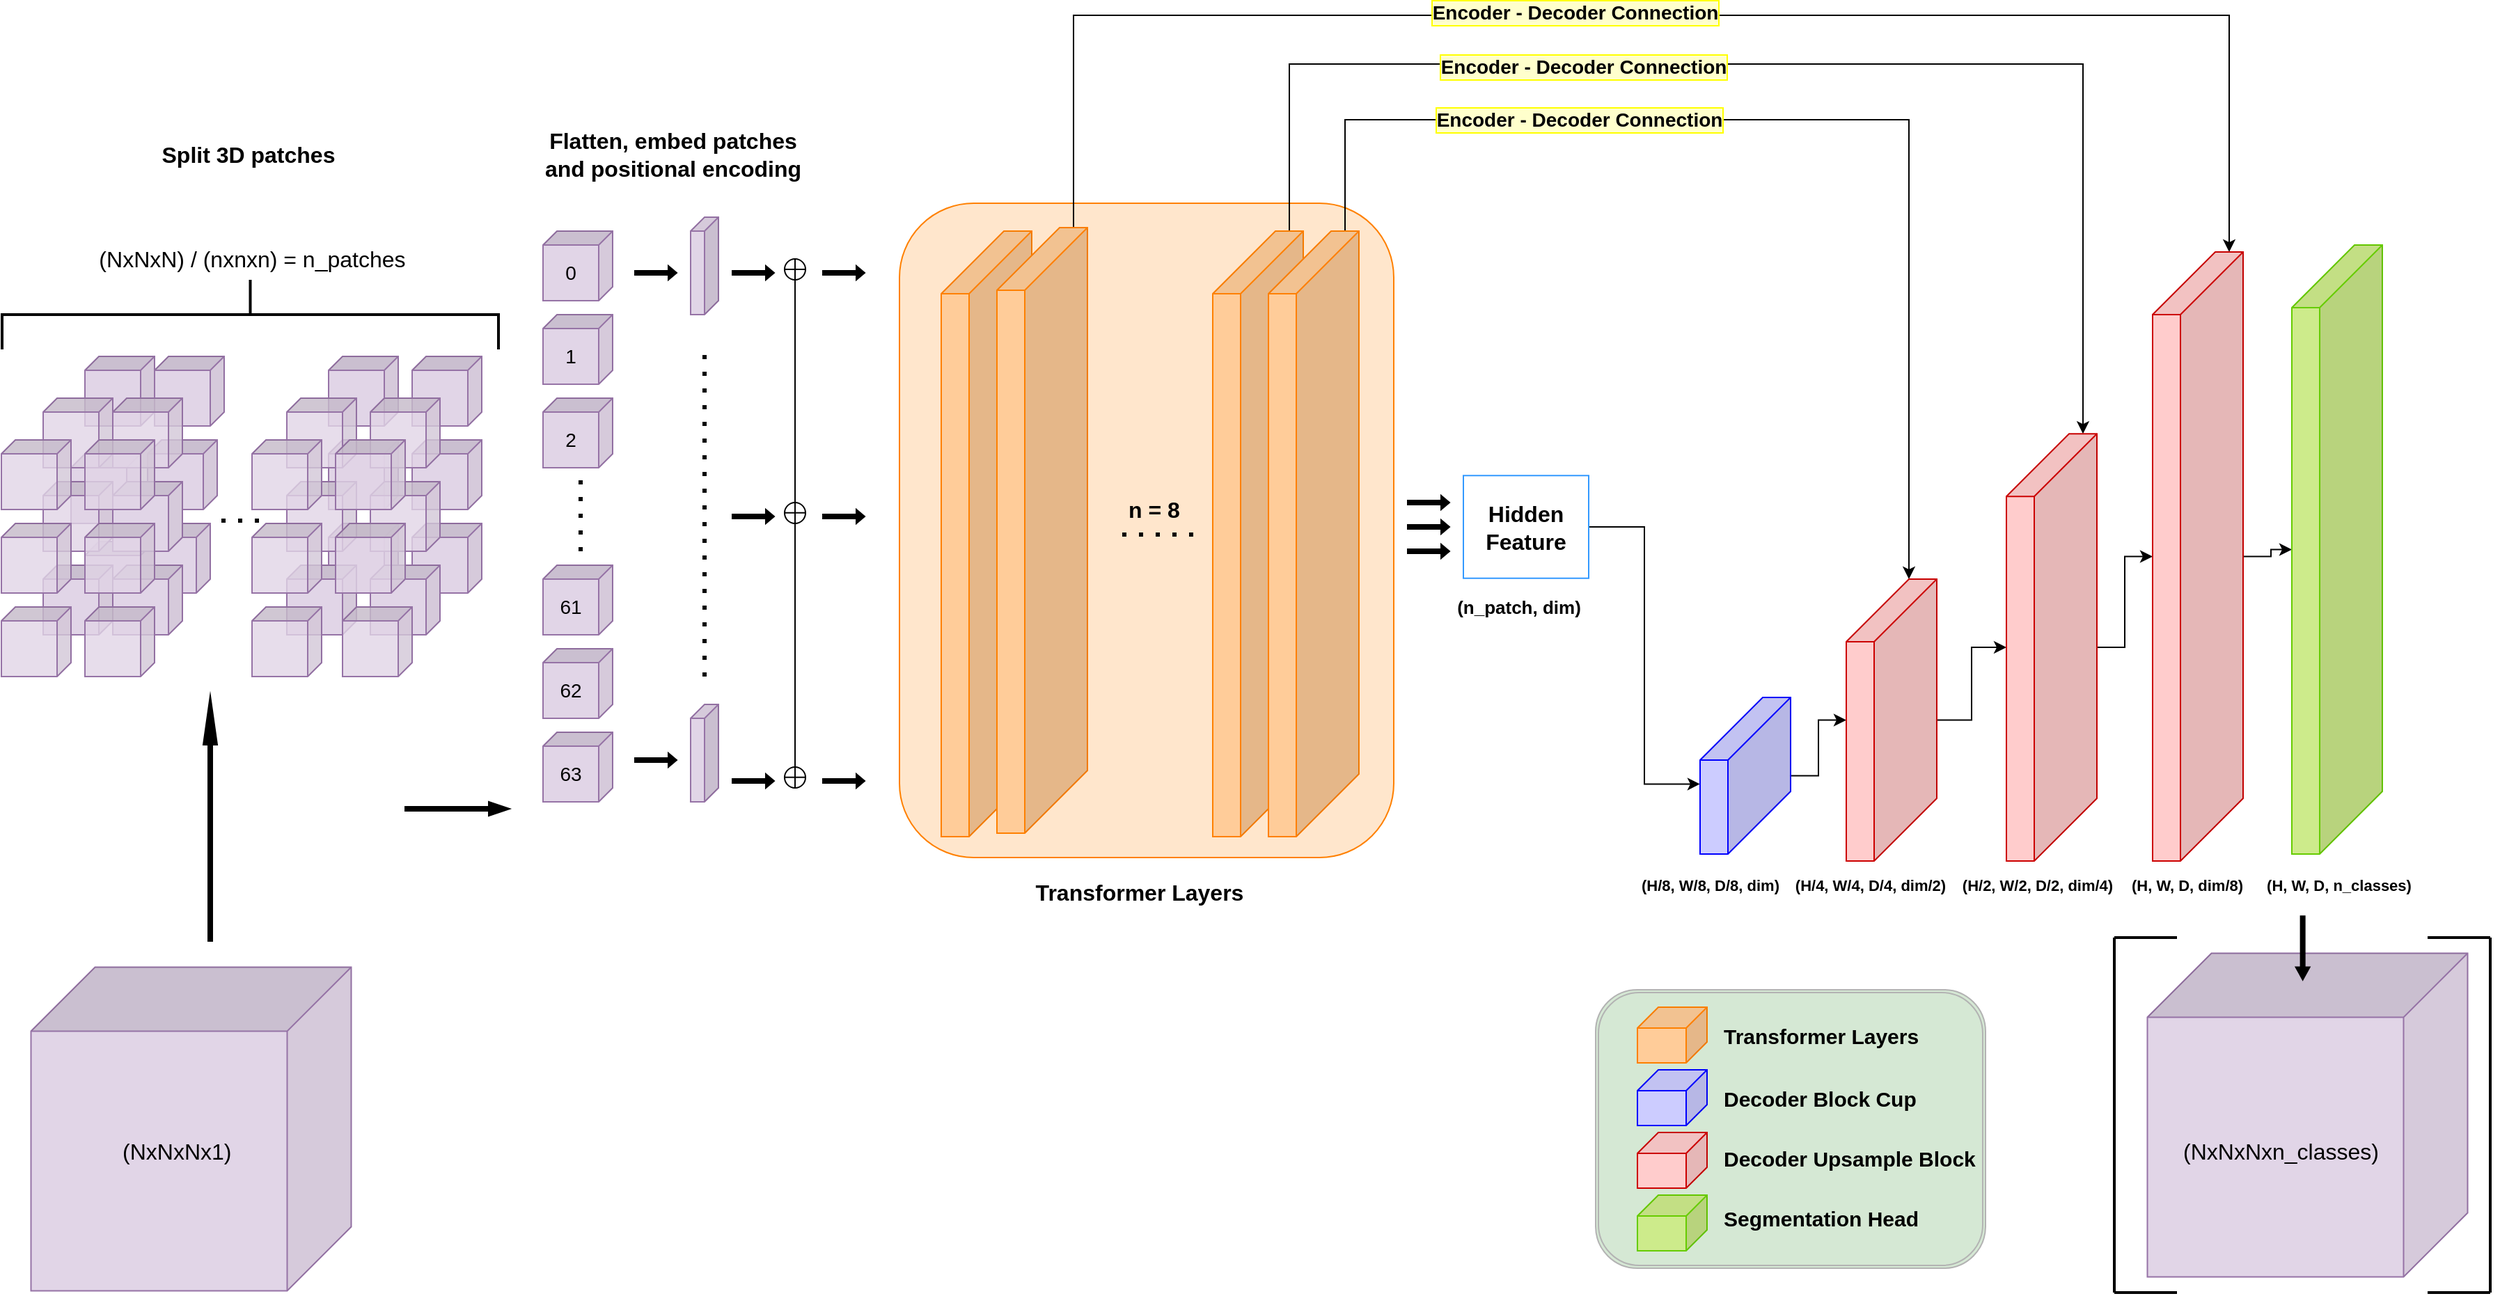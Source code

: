 <mxfile version="15.3.1" type="device"><diagram id="G6QjcJnaenLRn3aOP9ZG" name="Page-1"><mxGraphModel dx="868" dy="481" grid="1" gridSize="5" guides="1" tooltips="1" connect="1" arrows="1" fold="1" page="1" pageScale="1" pageWidth="1850" pageHeight="1000" math="0" shadow="0"><root><mxCell id="0"/><mxCell id="1" parent="0"/><mxCell id="ZCa8Il0Ti0NplJ5Oey7k-116" value="" style="shape=ext;double=1;rounded=1;whiteSpace=wrap;html=1;shadow=0;labelBackgroundColor=#FFFFCC;fontColor=#000000;strokeColor=#B3B3B3;fillColor=#D5E8D4;gradientColor=none;" parent="1" vertex="1"><mxGeometry x="1175" y="767" width="280" height="200" as="geometry"/></mxCell><mxCell id="ZCa8Il0Ti0NplJ5Oey7k-31" value="" style="rounded=1;whiteSpace=wrap;html=1;strokeColor=#FF8000;fillColor=#FFE6CC;" parent="1" vertex="1"><mxGeometry x="675" y="202" width="355" height="470" as="geometry"/></mxCell><mxCell id="ZCa8Il0Ti0NplJ5Oey7k-15" value="" style="ellipse;whiteSpace=wrap;html=1;aspect=fixed;" parent="1" vertex="1"><mxGeometry x="592.5" y="607" width="15" height="15" as="geometry"/></mxCell><mxCell id="ZCa8Il0Ti0NplJ5Oey7k-12" value="" style="ellipse;whiteSpace=wrap;html=1;aspect=fixed;" parent="1" vertex="1"><mxGeometry x="592.5" y="417" width="15" height="15" as="geometry"/></mxCell><mxCell id="wnqUvViUSIO7dj2FTCoh-25" value="" style="shape=cube;whiteSpace=wrap;html=1;boundedLbl=1;backgroundOutline=1;darkOpacity=0.05;darkOpacity2=0.1;size=10;rotation=90;fillColor=#e1d5e7;strokeColor=#9673a6;" parent="1" vertex="1"><mxGeometry x="130" y="432" width="50" height="50" as="geometry"/></mxCell><mxCell id="wnqUvViUSIO7dj2FTCoh-24" value="" style="shape=cube;whiteSpace=wrap;html=1;boundedLbl=1;backgroundOutline=1;darkOpacity=0.05;darkOpacity2=0.1;size=10;rotation=90;fillColor=#e1d5e7;strokeColor=#9673a6;" parent="1" vertex="1"><mxGeometry x="80" y="382" width="50" height="50" as="geometry"/></mxCell><mxCell id="wnqUvViUSIO7dj2FTCoh-23" value="" style="shape=cube;whiteSpace=wrap;html=1;boundedLbl=1;backgroundOutline=1;darkOpacity=0.05;darkOpacity2=0.1;size=10;rotation=90;fillColor=#e1d5e7;strokeColor=#9673a6;" parent="1" vertex="1"><mxGeometry x="265" y="432" width="50" height="50" as="geometry"/></mxCell><mxCell id="wnqUvViUSIO7dj2FTCoh-2" value="" style="shape=cube;whiteSpace=wrap;html=1;boundedLbl=1;backgroundOutline=1;darkOpacity=0.05;darkOpacity2=0.1;size=10;direction=east;flipH=1;fillColor=#e1d5e7;strokeColor=#9673a6;" parent="1" vertex="1"><mxGeometry x="525" y="212" width="20" height="70" as="geometry"/></mxCell><mxCell id="wnqUvViUSIO7dj2FTCoh-8" value="" style="shape=cube;whiteSpace=wrap;html=1;boundedLbl=1;backgroundOutline=1;darkOpacity=0.05;darkOpacity2=0.1;size=10;rotation=90;fillColor=#e1d5e7;strokeColor=#9673a6;" parent="1" vertex="1"><mxGeometry x="90" y="312" width="50" height="50" as="geometry"/></mxCell><mxCell id="wnqUvViUSIO7dj2FTCoh-11" value="" style="shape=cube;whiteSpace=wrap;html=1;boundedLbl=1;backgroundOutline=1;darkOpacity=0.05;darkOpacity2=0.1;size=10;rotation=90;fillColor=#e1d5e7;strokeColor=#9673a6;" parent="1" vertex="1"><mxGeometry x="140" y="312" width="50" height="50" as="geometry"/></mxCell><mxCell id="wnqUvViUSIO7dj2FTCoh-12" value="" style="shape=cube;whiteSpace=wrap;html=1;boundedLbl=1;backgroundOutline=1;darkOpacity=0.05;darkOpacity2=0.1;size=10;rotation=90;fillColor=#e1d5e7;strokeColor=#9673a6;" parent="1" vertex="1"><mxGeometry x="265" y="312" width="50" height="50" as="geometry"/></mxCell><mxCell id="wnqUvViUSIO7dj2FTCoh-13" value="" style="shape=cube;whiteSpace=wrap;html=1;boundedLbl=1;backgroundOutline=1;darkOpacity=0.05;darkOpacity2=0.1;size=10;rotation=90;fillColor=#e1d5e7;strokeColor=#9673a6;" parent="1" vertex="1"><mxGeometry x="135" y="372" width="50" height="50" as="geometry"/></mxCell><mxCell id="wnqUvViUSIO7dj2FTCoh-14" value="" style="shape=cube;whiteSpace=wrap;html=1;boundedLbl=1;backgroundOutline=1;darkOpacity=0.05;darkOpacity2=0.1;size=10;rotation=90;fillColor=#e1d5e7;strokeColor=#9673a6;" parent="1" vertex="1"><mxGeometry x="90" y="445" width="50" height="50" as="geometry"/></mxCell><mxCell id="wnqUvViUSIO7dj2FTCoh-15" value="" style="shape=cube;whiteSpace=wrap;html=1;boundedLbl=1;backgroundOutline=1;darkOpacity=0.05;darkOpacity2=0.1;size=10;rotation=90;fillColor=#e1d5e7;strokeColor=#9673a6;" parent="1" vertex="1"><mxGeometry x="265" y="372" width="50" height="50" as="geometry"/></mxCell><mxCell id="wnqUvViUSIO7dj2FTCoh-16" value="" style="shape=cube;whiteSpace=wrap;html=1;boundedLbl=1;backgroundOutline=1;darkOpacity=0.05;darkOpacity2=0.1;size=10;rotation=90;fillColor=#e1d5e7;strokeColor=#9673a6;fillOpacity=80;" parent="1" vertex="1"><mxGeometry x="60" y="342" width="50" height="50" as="geometry"/></mxCell><mxCell id="wnqUvViUSIO7dj2FTCoh-17" value="" style="shape=cube;whiteSpace=wrap;html=1;boundedLbl=1;backgroundOutline=1;darkOpacity=0.05;darkOpacity2=0.1;size=10;rotation=90;fillColor=#e1d5e7;strokeColor=#9673a6;fillOpacity=80;" parent="1" vertex="1"><mxGeometry x="110" y="342" width="50" height="50" as="geometry"/></mxCell><mxCell id="wnqUvViUSIO7dj2FTCoh-18" value="" style="shape=cube;whiteSpace=wrap;html=1;boundedLbl=1;backgroundOutline=1;darkOpacity=0.05;darkOpacity2=0.1;size=10;rotation=90;fillColor=#e1d5e7;strokeColor=#9673a6;fillOpacity=80;" parent="1" vertex="1"><mxGeometry x="235" y="342" width="50" height="50" as="geometry"/></mxCell><mxCell id="wnqUvViUSIO7dj2FTCoh-19" value="" style="shape=cube;whiteSpace=wrap;html=1;boundedLbl=1;backgroundOutline=1;darkOpacity=0.05;darkOpacity2=0.1;size=10;rotation=90;fillColor=#e1d5e7;strokeColor=#9673a6;fillOpacity=80;" parent="1" vertex="1"><mxGeometry x="60" y="402" width="50" height="50" as="geometry"/></mxCell><mxCell id="wnqUvViUSIO7dj2FTCoh-20" value="" style="shape=cube;whiteSpace=wrap;html=1;boundedLbl=1;backgroundOutline=1;darkOpacity=0.05;darkOpacity2=0.1;size=10;rotation=90;fillColor=#e1d5e7;strokeColor=#9673a6;" parent="1" vertex="1"><mxGeometry x="110" y="402" width="50" height="50" as="geometry"/></mxCell><mxCell id="wnqUvViUSIO7dj2FTCoh-21" value="" style="shape=cube;whiteSpace=wrap;html=1;boundedLbl=1;backgroundOutline=1;darkOpacity=0.05;darkOpacity2=0.1;size=10;rotation=90;fillColor=#e1d5e7;strokeColor=#9673a6;fillOpacity=80;" parent="1" vertex="1"><mxGeometry x="235" y="402" width="50" height="50" as="geometry"/></mxCell><mxCell id="wnqUvViUSIO7dj2FTCoh-22" value="" style="shape=cube;whiteSpace=wrap;html=1;boundedLbl=1;backgroundOutline=1;darkOpacity=0.05;darkOpacity2=0.1;size=10;rotation=90;fillColor=#e1d5e7;strokeColor=#9673a6;fillOpacity=80;" parent="1" vertex="1"><mxGeometry x="30" y="372" width="50" height="50" as="geometry"/></mxCell><mxCell id="wnqUvViUSIO7dj2FTCoh-26" value="" style="shape=cube;whiteSpace=wrap;html=1;boundedLbl=1;backgroundOutline=1;darkOpacity=0.05;darkOpacity2=0.1;size=10;rotation=90;fillColor=#e1d5e7;strokeColor=#9673a6;" parent="1" vertex="1"><mxGeometry x="235" y="462" width="50" height="50" as="geometry"/></mxCell><mxCell id="wnqUvViUSIO7dj2FTCoh-27" value="" style="shape=cube;whiteSpace=wrap;html=1;boundedLbl=1;backgroundOutline=1;darkOpacity=0.05;darkOpacity2=0.1;size=10;rotation=90;fillColor=#e1d5e7;strokeColor=#9673a6;" parent="1" vertex="1"><mxGeometry x="110" y="462" width="50" height="50" as="geometry"/></mxCell><mxCell id="wnqUvViUSIO7dj2FTCoh-28" value="" style="shape=cube;whiteSpace=wrap;html=1;boundedLbl=1;backgroundOutline=1;darkOpacity=0.05;darkOpacity2=0.1;size=10;rotation=90;fillColor=#e1d5e7;strokeColor=#9673a6;" parent="1" vertex="1"><mxGeometry x="60" y="462" width="50" height="50" as="geometry"/></mxCell><mxCell id="wnqUvViUSIO7dj2FTCoh-29" value="" style="shape=cube;whiteSpace=wrap;html=1;boundedLbl=1;backgroundOutline=1;darkOpacity=0.05;darkOpacity2=0.1;size=10;rotation=90;fillColor=#e1d5e7;strokeColor=#9673a6;fillOpacity=80;" parent="1" vertex="1"><mxGeometry x="90" y="372" width="50" height="50" as="geometry"/></mxCell><mxCell id="wnqUvViUSIO7dj2FTCoh-30" value="" style="shape=cube;whiteSpace=wrap;html=1;boundedLbl=1;backgroundOutline=1;darkOpacity=0.05;darkOpacity2=0.1;size=10;rotation=90;fillColor=#e1d5e7;strokeColor=#9673a6;fillOpacity=80;" parent="1" vertex="1"><mxGeometry x="210" y="372" width="50" height="50" as="geometry"/></mxCell><mxCell id="wnqUvViUSIO7dj2FTCoh-31" value="" style="shape=cube;whiteSpace=wrap;html=1;boundedLbl=1;backgroundOutline=1;darkOpacity=0.05;darkOpacity2=0.1;size=10;rotation=90;fillColor=#e1d5e7;strokeColor=#9673a6;fillOpacity=80;" parent="1" vertex="1"><mxGeometry x="90" y="432" width="50" height="50" as="geometry"/></mxCell><mxCell id="wnqUvViUSIO7dj2FTCoh-32" value="" style="shape=cube;whiteSpace=wrap;html=1;boundedLbl=1;backgroundOutline=1;darkOpacity=0.05;darkOpacity2=0.1;size=10;rotation=90;fillColor=#e1d5e7;strokeColor=#9673a6;fillOpacity=80;" parent="1" vertex="1"><mxGeometry x="30" y="432" width="50" height="50" as="geometry"/></mxCell><mxCell id="wnqUvViUSIO7dj2FTCoh-33" value="" style="shape=cube;whiteSpace=wrap;html=1;boundedLbl=1;backgroundOutline=1;darkOpacity=0.05;darkOpacity2=0.1;size=10;rotation=90;fillColor=#e1d5e7;strokeColor=#9673a6;fillOpacity=80;" parent="1" vertex="1"><mxGeometry x="210" y="432" width="50" height="50" as="geometry"/></mxCell><mxCell id="wnqUvViUSIO7dj2FTCoh-34" value="" style="shape=cube;whiteSpace=wrap;html=1;boundedLbl=1;backgroundOutline=1;darkOpacity=0.05;darkOpacity2=0.1;size=10;rotation=90;fillColor=#e1d5e7;strokeColor=#9673a6;shadow=0;fillOpacity=80;" parent="1" vertex="1"><mxGeometry x="30" y="492" width="50" height="50" as="geometry"/></mxCell><mxCell id="wnqUvViUSIO7dj2FTCoh-35" value="" style="shape=cube;whiteSpace=wrap;html=1;boundedLbl=1;backgroundOutline=1;darkOpacity=0.05;darkOpacity2=0.1;size=10;rotation=90;fillColor=#e1d5e7;strokeColor=#9673a6;fillOpacity=80;" parent="1" vertex="1"><mxGeometry x="90" y="492" width="50" height="50" as="geometry"/></mxCell><mxCell id="wnqUvViUSIO7dj2FTCoh-36" value="" style="shape=cube;whiteSpace=wrap;html=1;boundedLbl=1;backgroundOutline=1;darkOpacity=0.05;darkOpacity2=0.1;size=10;rotation=90;fillColor=#e1d5e7;strokeColor=#9673a6;fillOpacity=80;" parent="1" vertex="1"><mxGeometry x="210" y="492" width="50" height="50" as="geometry"/></mxCell><mxCell id="wnqUvViUSIO7dj2FTCoh-41" value="" style="shape=singleArrow;whiteSpace=wrap;html=1;fillColor=#000000;" parent="1" vertex="1"><mxGeometry x="320" y="632" width="75" height="10" as="geometry"/></mxCell><mxCell id="wnqUvViUSIO7dj2FTCoh-42" value="" style="shape=cube;whiteSpace=wrap;html=1;boundedLbl=1;backgroundOutline=1;darkOpacity=0.05;darkOpacity2=0.1;size=10;rotation=90;fillColor=#e1d5e7;strokeColor=#9673a6;" parent="1" vertex="1"><mxGeometry x="419" y="222" width="50" height="50" as="geometry"/></mxCell><mxCell id="wnqUvViUSIO7dj2FTCoh-43" value="" style="shape=cube;whiteSpace=wrap;html=1;boundedLbl=1;backgroundOutline=1;darkOpacity=0.05;darkOpacity2=0.1;size=10;rotation=90;fillColor=#e1d5e7;strokeColor=#9673a6;" parent="1" vertex="1"><mxGeometry x="419" y="282" width="50" height="50" as="geometry"/></mxCell><mxCell id="wnqUvViUSIO7dj2FTCoh-44" value="" style="shape=cube;whiteSpace=wrap;html=1;boundedLbl=1;backgroundOutline=1;darkOpacity=0.05;darkOpacity2=0.1;size=10;rotation=90;fillColor=#e1d5e7;strokeColor=#9673a6;" parent="1" vertex="1"><mxGeometry x="419" y="342" width="50" height="50" as="geometry"/></mxCell><mxCell id="wnqUvViUSIO7dj2FTCoh-45" value="" style="shape=cube;whiteSpace=wrap;html=1;boundedLbl=1;backgroundOutline=1;darkOpacity=0.05;darkOpacity2=0.1;size=10;rotation=90;fillColor=#e1d5e7;strokeColor=#9673a6;" parent="1" vertex="1"><mxGeometry x="419" y="462" width="50" height="50" as="geometry"/></mxCell><mxCell id="wnqUvViUSIO7dj2FTCoh-46" value="" style="shape=cube;whiteSpace=wrap;html=1;boundedLbl=1;backgroundOutline=1;darkOpacity=0.05;darkOpacity2=0.1;size=10;rotation=90;fillColor=#e1d5e7;strokeColor=#9673a6;" parent="1" vertex="1"><mxGeometry x="419" y="522" width="50" height="50" as="geometry"/></mxCell><mxCell id="wnqUvViUSIO7dj2FTCoh-47" value="" style="shape=cube;whiteSpace=wrap;html=1;boundedLbl=1;backgroundOutline=1;darkOpacity=0.05;darkOpacity2=0.1;size=10;rotation=90;fillColor=#e1d5e7;strokeColor=#9673a6;" parent="1" vertex="1"><mxGeometry x="419" y="582" width="50" height="50" as="geometry"/></mxCell><mxCell id="wnqUvViUSIO7dj2FTCoh-48" value="" style="endArrow=none;dashed=1;html=1;dashPattern=1 3;strokeWidth=3;sketch=0;" parent="1" edge="1"><mxGeometry width="50" height="50" relative="1" as="geometry"><mxPoint x="446" y="452" as="sourcePoint"/><mxPoint x="446" y="396" as="targetPoint"/></mxGeometry></mxCell><mxCell id="wnqUvViUSIO7dj2FTCoh-49" value="0" style="text;html=1;strokeColor=none;fillColor=none;align=center;verticalAlign=middle;whiteSpace=wrap;rounded=0;strokeWidth=2;fontSize=14;" parent="1" vertex="1"><mxGeometry x="419" y="242" width="40" height="20" as="geometry"/></mxCell><mxCell id="wnqUvViUSIO7dj2FTCoh-50" value="1" style="text;html=1;strokeColor=none;fillColor=none;align=center;verticalAlign=middle;whiteSpace=wrap;rounded=0;strokeWidth=2;fontSize=14;" parent="1" vertex="1"><mxGeometry x="419" y="302" width="40" height="20" as="geometry"/></mxCell><mxCell id="wnqUvViUSIO7dj2FTCoh-51" value="2" style="text;html=1;strokeColor=none;fillColor=none;align=center;verticalAlign=middle;whiteSpace=wrap;rounded=0;strokeWidth=2;fontSize=14;" parent="1" vertex="1"><mxGeometry x="419" y="362" width="40" height="20" as="geometry"/></mxCell><mxCell id="wnqUvViUSIO7dj2FTCoh-52" value="61" style="text;html=1;strokeColor=none;fillColor=none;align=center;verticalAlign=middle;whiteSpace=wrap;rounded=0;strokeWidth=2;fontSize=14;" parent="1" vertex="1"><mxGeometry x="419" y="482" width="40" height="20" as="geometry"/></mxCell><mxCell id="wnqUvViUSIO7dj2FTCoh-53" value="62" style="text;html=1;strokeColor=none;fillColor=none;align=center;verticalAlign=middle;whiteSpace=wrap;rounded=0;strokeWidth=2;fontSize=14;" parent="1" vertex="1"><mxGeometry x="419" y="542" width="40" height="20" as="geometry"/></mxCell><mxCell id="wnqUvViUSIO7dj2FTCoh-54" value="63" style="text;html=1;strokeColor=none;fillColor=none;align=center;verticalAlign=middle;whiteSpace=wrap;rounded=0;strokeWidth=2;fontSize=14;" parent="1" vertex="1"><mxGeometry x="419" y="602" width="40" height="20" as="geometry"/></mxCell><mxCell id="wnqUvViUSIO7dj2FTCoh-55" value="" style="strokeWidth=2;html=1;shape=mxgraph.flowchart.annotation_2;align=left;labelPosition=right;pointerEvents=1;fillColor=#999999;fontSize=14;rotation=90;" parent="1" vertex="1"><mxGeometry x="183.75" y="103.75" width="50" height="356.5" as="geometry"/></mxCell><mxCell id="wnqUvViUSIO7dj2FTCoh-56" value="&lt;font style=&quot;font-size: 16px&quot;&gt;&amp;nbsp;(NxNxN) / (nxnxn) = n_patches&lt;/font&gt;" style="text;html=1;strokeColor=none;fillColor=none;align=center;verticalAlign=middle;whiteSpace=wrap;rounded=0;fontSize=14;" parent="1" vertex="1"><mxGeometry x="62.5" y="232" width="290" height="20" as="geometry"/></mxCell><mxCell id="wnqUvViUSIO7dj2FTCoh-59" value="" style="shape=singleArrow;whiteSpace=wrap;html=1;fillColor=#000000;" parent="1" vertex="1"><mxGeometry x="485" y="247" width="30" height="10" as="geometry"/></mxCell><mxCell id="wnqUvViUSIO7dj2FTCoh-62" value="" style="endArrow=none;dashed=1;html=1;dashPattern=1 3;strokeWidth=3;sketch=0;" parent="1" edge="1"><mxGeometry width="50" height="50" relative="1" as="geometry"><mxPoint x="535" y="542" as="sourcePoint"/><mxPoint x="535" y="302" as="targetPoint"/></mxGeometry></mxCell><mxCell id="wnqUvViUSIO7dj2FTCoh-63" value="" style="shape=cube;whiteSpace=wrap;html=1;boundedLbl=1;backgroundOutline=1;darkOpacity=0.05;darkOpacity2=0.1;size=10;direction=east;flipH=1;fillColor=#e1d5e7;strokeColor=#9673a6;" parent="1" vertex="1"><mxGeometry x="525" y="562" width="20" height="70" as="geometry"/></mxCell><mxCell id="wnqUvViUSIO7dj2FTCoh-64" value="" style="shape=singleArrow;whiteSpace=wrap;html=1;fillColor=#000000;" parent="1" vertex="1"><mxGeometry x="485" y="597" width="30" height="10" as="geometry"/></mxCell><mxCell id="ZCa8Il0Ti0NplJ5Oey7k-1" value="&lt;font style=&quot;font-size: 16px&quot;&gt;&lt;b&gt;Split 3D patches&lt;/b&gt;&lt;/font&gt;" style="text;html=1;strokeColor=none;fillColor=none;align=center;verticalAlign=middle;whiteSpace=wrap;rounded=0;" parent="1" vertex="1"><mxGeometry x="120" y="157" width="175" height="20" as="geometry"/></mxCell><mxCell id="ZCa8Il0Ti0NplJ5Oey7k-2" value="&lt;font style=&quot;font-size: 16px&quot;&gt;&lt;b&gt;Flatten, embed patches&lt;/b&gt; &lt;b&gt;and&lt;/b&gt; &lt;b&gt;positional encoding&lt;br&gt;&lt;/b&gt;&lt;/font&gt;" style="text;html=1;strokeColor=none;fillColor=none;align=center;verticalAlign=middle;whiteSpace=wrap;rounded=0;" parent="1" vertex="1"><mxGeometry x="410" y="157" width="205" height="20" as="geometry"/></mxCell><mxCell id="ZCa8Il0Ti0NplJ5Oey7k-7" value="" style="ellipse;whiteSpace=wrap;html=1;aspect=fixed;" parent="1" vertex="1"><mxGeometry x="592.5" y="242" width="15" height="15" as="geometry"/></mxCell><mxCell id="ZCa8Il0Ti0NplJ5Oey7k-3" value="" style="endArrow=none;html=1;exitX=0.5;exitY=1;exitDx=0;exitDy=0;startArrow=none;" parent="1" source="ZCa8Il0Ti0NplJ5Oey7k-12" edge="1"><mxGeometry width="50" height="50" relative="1" as="geometry"><mxPoint x="600" y="437" as="sourcePoint"/><mxPoint x="600" y="242" as="targetPoint"/></mxGeometry></mxCell><mxCell id="ZCa8Il0Ti0NplJ5Oey7k-6" value="" style="endArrow=none;html=1;exitX=0.5;exitY=1;exitDx=0;exitDy=0;startArrow=none;" parent="1" source="ZCa8Il0Ti0NplJ5Oey7k-15" edge="1"><mxGeometry width="50" height="50" relative="1" as="geometry"><mxPoint x="600" y="622" as="sourcePoint"/><mxPoint x="600" y="437" as="targetPoint"/></mxGeometry></mxCell><mxCell id="ZCa8Il0Ti0NplJ5Oey7k-8" value="" style="endArrow=none;html=1;exitX=0;exitY=0.5;exitDx=0;exitDy=0;entryX=1;entryY=0.5;entryDx=0;entryDy=0;" parent="1" source="ZCa8Il0Ti0NplJ5Oey7k-7" target="ZCa8Il0Ti0NplJ5Oey7k-7" edge="1"><mxGeometry width="50" height="50" relative="1" as="geometry"><mxPoint x="635" y="302" as="sourcePoint"/><mxPoint x="665" y="312" as="targetPoint"/></mxGeometry></mxCell><mxCell id="ZCa8Il0Ti0NplJ5Oey7k-14" value="" style="endArrow=none;html=1;exitX=0.5;exitY=1;exitDx=0;exitDy=0;startArrow=none;" parent="1" target="ZCa8Il0Ti0NplJ5Oey7k-12" edge="1"><mxGeometry width="50" height="50" relative="1" as="geometry"><mxPoint x="600" y="437" as="sourcePoint"/><mxPoint x="600" y="242" as="targetPoint"/></mxGeometry></mxCell><mxCell id="ZCa8Il0Ti0NplJ5Oey7k-16" value="" style="endArrow=none;html=1;exitX=0.5;exitY=1;exitDx=0;exitDy=0;" parent="1" target="ZCa8Il0Ti0NplJ5Oey7k-15" edge="1"><mxGeometry width="50" height="50" relative="1" as="geometry"><mxPoint x="600" y="622" as="sourcePoint"/><mxPoint x="600" y="437" as="targetPoint"/></mxGeometry></mxCell><mxCell id="ZCa8Il0Ti0NplJ5Oey7k-17" value="" style="endArrow=none;html=1;exitX=0;exitY=0.5;exitDx=0;exitDy=0;entryX=1;entryY=0.5;entryDx=0;entryDy=0;" parent="1" edge="1"><mxGeometry width="50" height="50" relative="1" as="geometry"><mxPoint x="592.5" y="424.36" as="sourcePoint"/><mxPoint x="607.5" y="424.36" as="targetPoint"/></mxGeometry></mxCell><mxCell id="ZCa8Il0Ti0NplJ5Oey7k-18" value="" style="endArrow=none;html=1;exitX=0;exitY=0.5;exitDx=0;exitDy=0;entryX=1;entryY=0.5;entryDx=0;entryDy=0;" parent="1" edge="1"><mxGeometry width="50" height="50" relative="1" as="geometry"><mxPoint x="592.5" y="614.36" as="sourcePoint"/><mxPoint x="607.5" y="614.36" as="targetPoint"/></mxGeometry></mxCell><mxCell id="ZCa8Il0Ti0NplJ5Oey7k-19" value="" style="shape=singleArrow;whiteSpace=wrap;html=1;fillColor=#000000;" parent="1" vertex="1"><mxGeometry x="555" y="247" width="30" height="10" as="geometry"/></mxCell><mxCell id="ZCa8Il0Ti0NplJ5Oey7k-20" value="" style="shape=singleArrow;whiteSpace=wrap;html=1;fillColor=#000000;" parent="1" vertex="1"><mxGeometry x="555" y="422" width="30" height="10" as="geometry"/></mxCell><mxCell id="ZCa8Il0Ti0NplJ5Oey7k-21" value="" style="shape=singleArrow;whiteSpace=wrap;html=1;fillColor=#000000;" parent="1" vertex="1"><mxGeometry x="555" y="612" width="30" height="10" as="geometry"/></mxCell><mxCell id="ZCa8Il0Ti0NplJ5Oey7k-28" value="" style="shape=singleArrow;whiteSpace=wrap;html=1;fillColor=#000000;" parent="1" vertex="1"><mxGeometry x="620" y="247" width="30" height="10" as="geometry"/></mxCell><mxCell id="ZCa8Il0Ti0NplJ5Oey7k-29" value="" style="shape=singleArrow;whiteSpace=wrap;html=1;fillColor=#000000;" parent="1" vertex="1"><mxGeometry x="620" y="422" width="30" height="10" as="geometry"/></mxCell><mxCell id="ZCa8Il0Ti0NplJ5Oey7k-30" value="" style="shape=singleArrow;whiteSpace=wrap;html=1;fillColor=#000000;" parent="1" vertex="1"><mxGeometry x="620" y="612" width="30" height="10" as="geometry"/></mxCell><mxCell id="ZCa8Il0Ti0NplJ5Oey7k-77" style="edgeStyle=orthogonalEdgeStyle;rounded=0;orthogonalLoop=1;jettySize=auto;html=1;" parent="1" target="ZCa8Il0Ti0NplJ5Oey7k-64" edge="1"><mxGeometry relative="1" as="geometry"><Array as="points"><mxPoint x="800" y="67"/><mxPoint x="1630" y="67"/></Array><mxPoint x="800" y="222" as="sourcePoint"/></mxGeometry></mxCell><mxCell id="ZCa8Il0Ti0NplJ5Oey7k-80" value="&lt;font size=&quot;1&quot;&gt;&lt;b&gt;&lt;font style=&quot;font-size: 14px&quot;&gt;Encoder - Decoder Connection&lt;/font&gt;&lt;/b&gt;&lt;/font&gt;" style="edgeLabel;html=1;align=center;verticalAlign=middle;resizable=0;points=[];labelBorderColor=#FFFF00;labelBackgroundColor=#FFFFCC;fontColor=#000000;" parent="ZCa8Il0Ti0NplJ5Oey7k-77" vertex="1" connectable="0"><mxGeometry x="-0.12" y="2" relative="1" as="geometry"><mxPoint x="7" as="offset"/></mxGeometry></mxCell><mxCell id="ZCa8Il0Ti0NplJ5Oey7k-32" value="" style="shape=cube;whiteSpace=wrap;html=1;boundedLbl=1;backgroundOutline=1;darkOpacity=0.05;darkOpacity2=0.1;size=45;direction=east;flipH=1;fillColor=#FFCC99;strokeColor=#FF8000;" parent="1" vertex="1"><mxGeometry x="705" y="222" width="65" height="435" as="geometry"/></mxCell><mxCell id="ZCa8Il0Ti0NplJ5Oey7k-78" style="edgeStyle=orthogonalEdgeStyle;rounded=0;orthogonalLoop=1;jettySize=auto;html=1;entryX=0;entryY=0;entryDx=10;entryDy=0;entryPerimeter=0;" parent="1" source="ZCa8Il0Ti0NplJ5Oey7k-34" target="ZCa8Il0Ti0NplJ5Oey7k-63" edge="1"><mxGeometry relative="1" as="geometry"><Array as="points"><mxPoint x="955" y="102"/><mxPoint x="1525" y="102"/></Array></mxGeometry></mxCell><mxCell id="ZCa8Il0Ti0NplJ5Oey7k-82" value="&lt;font size=&quot;1&quot;&gt;&lt;b&gt;&lt;font style=&quot;font-size: 14px&quot;&gt;Encoder - Decoder Connection&lt;/font&gt;&lt;/b&gt;&lt;/font&gt;" style="edgeLabel;html=1;align=center;verticalAlign=middle;resizable=0;points=[];labelBorderColor=#FFFF00;labelBackgroundColor=#FFFFCC;" parent="ZCa8Il0Ti0NplJ5Oey7k-78" vertex="1" connectable="0"><mxGeometry x="-0.183" relative="1" as="geometry"><mxPoint x="-60" y="2" as="offset"/></mxGeometry></mxCell><mxCell id="ZCa8Il0Ti0NplJ5Oey7k-33" value="" style="shape=cube;whiteSpace=wrap;html=1;boundedLbl=1;backgroundOutline=1;darkOpacity=0.05;darkOpacity2=0.1;size=45;direction=east;flipH=1;fillColor=#FFCC99;strokeColor=#FF8000;" parent="1" vertex="1"><mxGeometry x="745" y="219.5" width="65" height="435" as="geometry"/></mxCell><mxCell id="ZCa8Il0Ti0NplJ5Oey7k-79" style="edgeStyle=orthogonalEdgeStyle;rounded=0;orthogonalLoop=1;jettySize=auto;html=1;entryX=0;entryY=0;entryDx=20;entryDy=0;entryPerimeter=0;exitX=0;exitY=0;exitDx=10;exitDy=0;exitPerimeter=0;" parent="1" source="ZCa8Il0Ti0NplJ5Oey7k-35" target="ZCa8Il0Ti0NplJ5Oey7k-62" edge="1"><mxGeometry relative="1" as="geometry"><Array as="points"><mxPoint x="995" y="142"/><mxPoint x="1400" y="142"/></Array></mxGeometry></mxCell><mxCell id="ZCa8Il0Ti0NplJ5Oey7k-83" value="&lt;font size=&quot;1&quot;&gt;&lt;b&gt;&lt;font style=&quot;font-size: 14px&quot;&gt;Encoder - Decoder Connection&lt;/font&gt;&lt;/b&gt;&lt;/font&gt; " style="edgeLabel;html=1;align=center;verticalAlign=middle;resizable=0;points=[];labelBackgroundColor=#FFFFCC;labelBorderColor=#FFFF00;" parent="ZCa8Il0Ti0NplJ5Oey7k-79" vertex="1" connectable="0"><mxGeometry x="-0.378" relative="1" as="geometry"><mxPoint x="-6" as="offset"/></mxGeometry></mxCell><mxCell id="ZCa8Il0Ti0NplJ5Oey7k-34" value="" style="shape=cube;whiteSpace=wrap;html=1;boundedLbl=1;backgroundOutline=1;darkOpacity=0.05;darkOpacity2=0.1;size=45;direction=east;flipH=1;fillColor=#FFCC99;strokeColor=#FF8000;" parent="1" vertex="1"><mxGeometry x="900" y="222" width="65" height="435" as="geometry"/></mxCell><mxCell id="ZCa8Il0Ti0NplJ5Oey7k-35" value="" style="shape=cube;whiteSpace=wrap;html=1;boundedLbl=1;backgroundOutline=1;darkOpacity=0.05;darkOpacity2=0.1;size=45;direction=east;flipH=1;fillColor=#FFCC99;strokeColor=#FF8000;" parent="1" vertex="1"><mxGeometry x="940" y="222" width="65" height="435" as="geometry"/></mxCell><mxCell id="ZCa8Il0Ti0NplJ5Oey7k-39" value="" style="endArrow=none;dashed=1;html=1;dashPattern=1 3;strokeWidth=3;sketch=0;" parent="1" edge="1"><mxGeometry width="50" height="50" relative="1" as="geometry"><mxPoint x="835" y="440" as="sourcePoint"/><mxPoint x="890" y="440" as="targetPoint"/></mxGeometry></mxCell><mxCell id="ZCa8Il0Ti0NplJ5Oey7k-40" value="&lt;font style=&quot;font-size: 16px&quot;&gt;&lt;b&gt;n = 8&lt;/b&gt;&lt;/font&gt;" style="text;html=1;strokeColor=none;fillColor=none;align=center;verticalAlign=middle;whiteSpace=wrap;rounded=0;" parent="1" vertex="1"><mxGeometry x="837.5" y="412" width="40" height="20" as="geometry"/></mxCell><mxCell id="ZCa8Il0Ti0NplJ5Oey7k-41" value="&lt;font style=&quot;font-size: 16px&quot;&gt;&lt;b&gt;Transformer Layers&lt;/b&gt;&lt;/font&gt;" style="text;html=1;strokeColor=none;fillColor=none;align=center;verticalAlign=middle;whiteSpace=wrap;rounded=0;" parent="1" vertex="1"><mxGeometry x="760" y="687" width="175" height="20" as="geometry"/></mxCell><mxCell id="ZCa8Il0Ti0NplJ5Oey7k-61" style="edgeStyle=orthogonalEdgeStyle;rounded=0;orthogonalLoop=1;jettySize=auto;html=1;entryX=1.001;entryY=0.553;entryDx=0;entryDy=0;entryPerimeter=0;" parent="1" source="ZCa8Il0Ti0NplJ5Oey7k-48" target="ZCa8Il0Ti0NplJ5Oey7k-60" edge="1"><mxGeometry relative="1" as="geometry"/></mxCell><mxCell id="ZCa8Il0Ti0NplJ5Oey7k-48" value="&lt;font style=&quot;font-size: 16px&quot;&gt;&lt;b&gt;Hidden Feature&lt;/b&gt;&lt;/font&gt;" style="text;html=1;strokeColor=#3399FF;fillColor=none;align=center;verticalAlign=middle;whiteSpace=wrap;rounded=0;" parent="1" vertex="1"><mxGeometry x="1080" y="397.63" width="90" height="73.75" as="geometry"/></mxCell><mxCell id="ZCa8Il0Ti0NplJ5Oey7k-50" value="" style="shape=singleArrow;whiteSpace=wrap;html=1;fillColor=#000000;" parent="1" vertex="1"><mxGeometry x="1040" y="412" width="30" height="10" as="geometry"/></mxCell><mxCell id="ZCa8Il0Ti0NplJ5Oey7k-51" value="" style="shape=singleArrow;whiteSpace=wrap;html=1;fillColor=#000000;" parent="1" vertex="1"><mxGeometry x="1040" y="429.5" width="30" height="10" as="geometry"/></mxCell><mxCell id="ZCa8Il0Ti0NplJ5Oey7k-52" value="" style="shape=singleArrow;whiteSpace=wrap;html=1;fillColor=#000000;" parent="1" vertex="1"><mxGeometry x="1040" y="447" width="30" height="10" as="geometry"/></mxCell><mxCell id="ZCa8Il0Ti0NplJ5Oey7k-53" value="&lt;font style=&quot;font-size: 13px&quot;&gt;&lt;b&gt;(n_patch, dim)&lt;/b&gt;&lt;/font&gt;" style="text;html=1;strokeColor=none;fillColor=none;align=center;verticalAlign=middle;whiteSpace=wrap;rounded=0;" parent="1" vertex="1"><mxGeometry x="1035" y="482" width="170" height="20" as="geometry"/></mxCell><mxCell id="ZCa8Il0Ti0NplJ5Oey7k-59" value="&lt;font style=&quot;font-size: 11px&quot;&gt;&lt;b&gt;(H/8, W/8, D/8, dim)&lt;/b&gt;&lt;/font&gt;" style="text;html=1;strokeColor=none;fillColor=none;align=center;verticalAlign=middle;whiteSpace=wrap;rounded=0;" parent="1" vertex="1"><mxGeometry x="1205" y="682" width="105" height="20" as="geometry"/></mxCell><mxCell id="ZCa8Il0Ti0NplJ5Oey7k-70" style="edgeStyle=orthogonalEdgeStyle;rounded=0;orthogonalLoop=1;jettySize=auto;html=1;" parent="1" source="ZCa8Il0Ti0NplJ5Oey7k-60" target="ZCa8Il0Ti0NplJ5Oey7k-62" edge="1"><mxGeometry relative="1" as="geometry"/></mxCell><mxCell id="ZCa8Il0Ti0NplJ5Oey7k-60" value="" style="shape=cube;whiteSpace=wrap;html=1;boundedLbl=1;backgroundOutline=1;darkOpacity=0.05;darkOpacity2=0.1;size=45;direction=east;flipH=1;fillColor=#CCCCFF;strokeColor=#0000FF;" parent="1" vertex="1"><mxGeometry x="1250" y="557" width="65" height="112.5" as="geometry"/></mxCell><mxCell id="ZCa8Il0Ti0NplJ5Oey7k-71" style="edgeStyle=orthogonalEdgeStyle;rounded=0;orthogonalLoop=1;jettySize=auto;html=1;" parent="1" source="ZCa8Il0Ti0NplJ5Oey7k-62" target="ZCa8Il0Ti0NplJ5Oey7k-63" edge="1"><mxGeometry relative="1" as="geometry"/></mxCell><mxCell id="ZCa8Il0Ti0NplJ5Oey7k-62" value="" style="shape=cube;whiteSpace=wrap;html=1;boundedLbl=1;backgroundOutline=1;darkOpacity=0.05;darkOpacity2=0.1;size=45;direction=east;flipH=1;fillColor=#FFCCCC;strokeColor=#CC0000;" parent="1" vertex="1"><mxGeometry x="1355" y="472" width="65" height="202.5" as="geometry"/></mxCell><mxCell id="ZCa8Il0Ti0NplJ5Oey7k-72" style="edgeStyle=orthogonalEdgeStyle;rounded=0;orthogonalLoop=1;jettySize=auto;html=1;" parent="1" source="ZCa8Il0Ti0NplJ5Oey7k-63" target="ZCa8Il0Ti0NplJ5Oey7k-64" edge="1"><mxGeometry relative="1" as="geometry"/></mxCell><mxCell id="ZCa8Il0Ti0NplJ5Oey7k-63" value="" style="shape=cube;whiteSpace=wrap;html=1;boundedLbl=1;backgroundOutline=1;darkOpacity=0.05;darkOpacity2=0.1;size=45;direction=east;flipH=1;fillColor=#FFCCCC;strokeColor=#CC0000;" parent="1" vertex="1"><mxGeometry x="1470" y="367.62" width="65" height="306.88" as="geometry"/></mxCell><mxCell id="ZCa8Il0Ti0NplJ5Oey7k-75" style="edgeStyle=orthogonalEdgeStyle;rounded=0;orthogonalLoop=1;jettySize=auto;html=1;" parent="1" source="ZCa8Il0Ti0NplJ5Oey7k-64" target="ZCa8Il0Ti0NplJ5Oey7k-73" edge="1"><mxGeometry relative="1" as="geometry"/></mxCell><mxCell id="ZCa8Il0Ti0NplJ5Oey7k-64" value="" style="shape=cube;whiteSpace=wrap;html=1;boundedLbl=1;backgroundOutline=1;darkOpacity=0.05;darkOpacity2=0.1;size=45;direction=east;flipH=1;fillColor=#FFCCCC;strokeColor=#CC0000;" parent="1" vertex="1"><mxGeometry x="1575" y="237" width="65" height="437.5" as="geometry"/></mxCell><mxCell id="ZCa8Il0Ti0NplJ5Oey7k-65" value="&lt;font style=&quot;font-size: 11px&quot;&gt;&lt;b&gt;(H/4, W/4, D/4, dim/2)&lt;/b&gt;&lt;/font&gt;" style="text;html=1;strokeColor=none;fillColor=none;align=center;verticalAlign=middle;whiteSpace=wrap;rounded=0;" parent="1" vertex="1"><mxGeometry x="1315" y="682" width="115" height="20" as="geometry"/></mxCell><mxCell id="ZCa8Il0Ti0NplJ5Oey7k-68" value="&lt;font style=&quot;font-size: 11px&quot;&gt;&lt;b&gt;(H/2, W/2, D/2, dim/4)&lt;/b&gt;&lt;/font&gt;" style="text;html=1;strokeColor=none;fillColor=none;align=center;verticalAlign=middle;whiteSpace=wrap;rounded=0;" parent="1" vertex="1"><mxGeometry x="1435" y="682" width="115" height="20" as="geometry"/></mxCell><mxCell id="ZCa8Il0Ti0NplJ5Oey7k-69" value="&lt;font style=&quot;font-size: 11px&quot;&gt;&lt;b&gt;(H, W, D, dim/8)&lt;/b&gt;&lt;/font&gt;" style="text;html=1;strokeColor=none;fillColor=none;align=center;verticalAlign=middle;whiteSpace=wrap;rounded=0;" parent="1" vertex="1"><mxGeometry x="1555" y="682" width="90" height="20" as="geometry"/></mxCell><mxCell id="ZCa8Il0Ti0NplJ5Oey7k-73" value="" style="shape=cube;whiteSpace=wrap;html=1;boundedLbl=1;backgroundOutline=1;darkOpacity=0.05;darkOpacity2=0.1;size=45;direction=east;flipH=1;fillColor=#cdeb8b;strokeColor=#66CC00;" parent="1" vertex="1"><mxGeometry x="1675" y="232" width="65" height="437.5" as="geometry"/></mxCell><mxCell id="ZCa8Il0Ti0NplJ5Oey7k-76" value="&lt;font style=&quot;font-size: 11px&quot;&gt;&lt;b&gt;(H, W, D, n_classes)&lt;/b&gt;&lt;/font&gt;" style="text;html=1;strokeColor=none;fillColor=none;align=center;verticalAlign=middle;whiteSpace=wrap;rounded=0;" parent="1" vertex="1"><mxGeometry x="1655" y="682" width="107.5" height="20" as="geometry"/></mxCell><mxCell id="ZCa8Il0Ti0NplJ5Oey7k-86" value="" style="shape=cube;whiteSpace=wrap;html=1;boundedLbl=1;backgroundOutline=1;darkOpacity=0.05;darkOpacity2=0.1;size=46;rotation=90;fillColor=#e1d5e7;strokeColor=#9673a6;shadow=0;fillOpacity=100;" parent="1" vertex="1"><mxGeometry x="50" y="752" width="232.5" height="230" as="geometry"/></mxCell><mxCell id="ZCa8Il0Ti0NplJ5Oey7k-87" value="" style="shape=singleArrow;whiteSpace=wrap;html=1;fillColor=#000000;rotation=-90;" parent="1" vertex="1"><mxGeometry x="91.88" y="638.88" width="176.25" height="10" as="geometry"/></mxCell><mxCell id="ZCa8Il0Ti0NplJ5Oey7k-89" value="" style="shape=cube;whiteSpace=wrap;html=1;boundedLbl=1;backgroundOutline=1;darkOpacity=0.05;darkOpacity2=0.1;size=46;rotation=90;fillColor=#e1d5e7;strokeColor=#9673a6;shadow=0;fillOpacity=100;" parent="1" vertex="1"><mxGeometry x="1570" y="742" width="232.5" height="230" as="geometry"/></mxCell><mxCell id="ZCa8Il0Ti0NplJ5Oey7k-90" value="" style="shape=singleArrow;whiteSpace=wrap;html=1;fillColor=#000000;rotation=90;" parent="1" vertex="1"><mxGeometry x="1660" y="732" width="45.63" height="10" as="geometry"/></mxCell><mxCell id="ZCa8Il0Ti0NplJ5Oey7k-91" value="&lt;font style=&quot;font-size: 16px&quot;&gt;(NxNxNx1) &lt;/font&gt;" style="text;whiteSpace=wrap;html=1;fontColor=#000000;" parent="1" vertex="1"><mxGeometry x="115" y="867" width="70" height="30" as="geometry"/></mxCell><mxCell id="ZCa8Il0Ti0NplJ5Oey7k-92" value="&lt;font style=&quot;font-size: 16px&quot;&gt;(NxNxNxn_classes) &lt;/font&gt;" style="text;whiteSpace=wrap;html=1;fontColor=#000000;" parent="1" vertex="1"><mxGeometry x="1595" y="867" width="145" height="30" as="geometry"/></mxCell><mxCell id="ZCa8Il0Ti0NplJ5Oey7k-94" value="" style="line;strokeWidth=2;direction=south;html=1;shadow=0;labelBackgroundColor=#FFFFCC;fontColor=#000000;fillColor=#FFCCCC;gradientColor=none;" parent="1" vertex="1"><mxGeometry x="1542.5" y="729.5" width="10" height="255" as="geometry"/></mxCell><mxCell id="ZCa8Il0Ti0NplJ5Oey7k-95" value="" style="line;strokeWidth=2;direction=south;html=1;shadow=0;labelBackgroundColor=#FFFFCC;fontColor=#000000;fillColor=#FFCCCC;gradientColor=none;rotation=-90;" parent="1" vertex="1"><mxGeometry x="1565" y="962" width="10" height="45" as="geometry"/></mxCell><mxCell id="ZCa8Il0Ti0NplJ5Oey7k-96" value="" style="line;strokeWidth=2;direction=south;html=1;shadow=0;labelBackgroundColor=#FFFFCC;fontColor=#000000;fillColor=#FFCCCC;gradientColor=none;rotation=-90;" parent="1" vertex="1"><mxGeometry x="1565" y="707" width="10" height="45" as="geometry"/></mxCell><mxCell id="ZCa8Il0Ti0NplJ5Oey7k-97" value="" style="line;strokeWidth=2;direction=south;html=1;shadow=0;labelBackgroundColor=#FFFFCC;fontColor=#000000;fillColor=#FFCCCC;gradientColor=none;" parent="1" vertex="1"><mxGeometry x="1812.5" y="729.5" width="10" height="255" as="geometry"/></mxCell><mxCell id="ZCa8Il0Ti0NplJ5Oey7k-98" value="" style="line;strokeWidth=2;direction=south;html=1;shadow=0;labelBackgroundColor=#FFFFCC;fontColor=#000000;fillColor=#FFCCCC;gradientColor=none;rotation=-90;" parent="1" vertex="1"><mxGeometry x="1790" y="962" width="10" height="45" as="geometry"/></mxCell><mxCell id="ZCa8Il0Ti0NplJ5Oey7k-99" value="" style="line;strokeWidth=2;direction=south;html=1;shadow=0;labelBackgroundColor=#FFFFCC;fontColor=#000000;fillColor=#FFCCCC;gradientColor=none;rotation=-90;" parent="1" vertex="1"><mxGeometry x="1790" y="707" width="10" height="45" as="geometry"/></mxCell><mxCell id="ZCa8Il0Ti0NplJ5Oey7k-108" value="" style="shape=cube;whiteSpace=wrap;html=1;boundedLbl=1;backgroundOutline=1;darkOpacity=0.05;darkOpacity2=0.1;size=15;direction=east;flipH=1;fillColor=#FFCC99;strokeColor=#FF8000;" parent="1" vertex="1"><mxGeometry x="1205" y="779.5" width="50" height="40" as="geometry"/></mxCell><mxCell id="ZCa8Il0Ti0NplJ5Oey7k-109" value="&lt;font style=&quot;font-size: 15px&quot;&gt;Transformer Layers&lt;/font&gt;" style="text;html=1;strokeColor=none;fillColor=none;align=left;verticalAlign=middle;whiteSpace=wrap;rounded=0;fontStyle=1" parent="1" vertex="1"><mxGeometry x="1265" y="787.56" width="155" height="23.88" as="geometry"/></mxCell><mxCell id="ZCa8Il0Ti0NplJ5Oey7k-110" value="" style="shape=cube;whiteSpace=wrap;html=1;boundedLbl=1;backgroundOutline=1;darkOpacity=0.05;darkOpacity2=0.1;size=15;direction=east;flipH=1;fillColor=#CCCCFF;strokeColor=#0000FF;" parent="1" vertex="1"><mxGeometry x="1205" y="824.5" width="50" height="40" as="geometry"/></mxCell><mxCell id="ZCa8Il0Ti0NplJ5Oey7k-111" value="&lt;font style=&quot;font-size: 15px&quot;&gt;Decoder Block Cup&lt;/font&gt;" style="text;html=1;strokeColor=none;fillColor=none;align=left;verticalAlign=middle;whiteSpace=wrap;rounded=0;fontStyle=1" parent="1" vertex="1"><mxGeometry x="1265" y="832.56" width="155" height="23.88" as="geometry"/></mxCell><mxCell id="ZCa8Il0Ti0NplJ5Oey7k-112" value="" style="shape=cube;whiteSpace=wrap;html=1;boundedLbl=1;backgroundOutline=1;darkOpacity=0.05;darkOpacity2=0.1;size=15;direction=east;flipH=1;fillColor=#FFCCCC;strokeColor=#CC0000;" parent="1" vertex="1"><mxGeometry x="1205" y="869.5" width="50" height="40" as="geometry"/></mxCell><mxCell id="ZCa8Il0Ti0NplJ5Oey7k-113" value="&lt;font style=&quot;font-size: 15px&quot;&gt;Decoder Upsample Block&lt;/font&gt;" style="text;html=1;strokeColor=none;fillColor=none;align=left;verticalAlign=middle;whiteSpace=wrap;rounded=0;fontStyle=1" parent="1" vertex="1"><mxGeometry x="1265" y="875.62" width="185" height="23.88" as="geometry"/></mxCell><mxCell id="ZCa8Il0Ti0NplJ5Oey7k-114" value="" style="shape=cube;whiteSpace=wrap;html=1;boundedLbl=1;backgroundOutline=1;darkOpacity=0.05;darkOpacity2=0.1;size=15;direction=east;flipH=1;fillColor=#CDEB8B;strokeColor=#66CC00;" parent="1" vertex="1"><mxGeometry x="1205" y="914.5" width="50" height="40" as="geometry"/></mxCell><mxCell id="ZCa8Il0Ti0NplJ5Oey7k-115" value="&lt;font style=&quot;font-size: 15px&quot;&gt;Segmentation Head&lt;/font&gt;" style="text;html=1;strokeColor=none;fillColor=none;align=left;verticalAlign=middle;whiteSpace=wrap;rounded=0;fontStyle=1" parent="1" vertex="1"><mxGeometry x="1265" y="919.5" width="185" height="23.88" as="geometry"/></mxCell><mxCell id="pxN4NakU2sNcWvq_8pMH-1" value="" style="shape=cube;whiteSpace=wrap;html=1;boundedLbl=1;backgroundOutline=1;darkOpacity=0.05;darkOpacity2=0.1;size=10;rotation=90;fillColor=#e1d5e7;strokeColor=#9673a6;" vertex="1" parent="1"><mxGeometry x="325" y="432" width="50" height="50" as="geometry"/></mxCell><mxCell id="pxN4NakU2sNcWvq_8pMH-2" value="" style="shape=cube;whiteSpace=wrap;html=1;boundedLbl=1;backgroundOutline=1;darkOpacity=0.05;darkOpacity2=0.1;size=10;rotation=90;fillColor=#e1d5e7;strokeColor=#9673a6;" vertex="1" parent="1"><mxGeometry x="325" y="312" width="50" height="50" as="geometry"/></mxCell><mxCell id="pxN4NakU2sNcWvq_8pMH-3" value="" style="shape=cube;whiteSpace=wrap;html=1;boundedLbl=1;backgroundOutline=1;darkOpacity=0.05;darkOpacity2=0.1;size=10;rotation=90;fillColor=#e1d5e7;strokeColor=#9673a6;" vertex="1" parent="1"><mxGeometry x="325" y="372" width="50" height="50" as="geometry"/></mxCell><mxCell id="pxN4NakU2sNcWvq_8pMH-4" value="" style="shape=cube;whiteSpace=wrap;html=1;boundedLbl=1;backgroundOutline=1;darkOpacity=0.05;darkOpacity2=0.1;size=10;rotation=90;fillColor=#e1d5e7;strokeColor=#9673a6;fillOpacity=80;" vertex="1" parent="1"><mxGeometry x="295" y="342" width="50" height="50" as="geometry"/></mxCell><mxCell id="pxN4NakU2sNcWvq_8pMH-5" value="" style="shape=cube;whiteSpace=wrap;html=1;boundedLbl=1;backgroundOutline=1;darkOpacity=0.05;darkOpacity2=0.1;size=10;rotation=90;fillColor=#e1d5e7;strokeColor=#9673a6;fillOpacity=80;" vertex="1" parent="1"><mxGeometry x="295" y="402" width="50" height="50" as="geometry"/></mxCell><mxCell id="pxN4NakU2sNcWvq_8pMH-6" value="" style="shape=cube;whiteSpace=wrap;html=1;boundedLbl=1;backgroundOutline=1;darkOpacity=0.05;darkOpacity2=0.1;size=10;rotation=90;fillColor=#e1d5e7;strokeColor=#9673a6;" vertex="1" parent="1"><mxGeometry x="295" y="462" width="50" height="50" as="geometry"/></mxCell><mxCell id="pxN4NakU2sNcWvq_8pMH-7" value="" style="shape=cube;whiteSpace=wrap;html=1;boundedLbl=1;backgroundOutline=1;darkOpacity=0.05;darkOpacity2=0.1;size=10;rotation=90;fillColor=#e1d5e7;strokeColor=#9673a6;fillOpacity=80;" vertex="1" parent="1"><mxGeometry x="270" y="372" width="50" height="50" as="geometry"/></mxCell><mxCell id="pxN4NakU2sNcWvq_8pMH-8" value="" style="shape=cube;whiteSpace=wrap;html=1;boundedLbl=1;backgroundOutline=1;darkOpacity=0.05;darkOpacity2=0.1;size=10;rotation=90;fillColor=#e1d5e7;strokeColor=#9673a6;fillOpacity=80;" vertex="1" parent="1"><mxGeometry x="270" y="432" width="50" height="50" as="geometry"/></mxCell><mxCell id="pxN4NakU2sNcWvq_8pMH-9" value="" style="shape=cube;whiteSpace=wrap;html=1;boundedLbl=1;backgroundOutline=1;darkOpacity=0.05;darkOpacity2=0.1;size=10;rotation=90;fillColor=#e1d5e7;strokeColor=#9673a6;fillOpacity=80;" vertex="1" parent="1"><mxGeometry x="275" y="492" width="50" height="50" as="geometry"/></mxCell><mxCell id="pxN4NakU2sNcWvq_8pMH-10" value="" style="endArrow=none;dashed=1;html=1;dashPattern=1 3;strokeWidth=3;sketch=0;" edge="1" parent="1"><mxGeometry width="50" height="50" relative="1" as="geometry"><mxPoint x="215" y="430" as="sourcePoint"/><mxPoint x="185" y="430" as="targetPoint"/></mxGeometry></mxCell></root></mxGraphModel></diagram></mxfile>